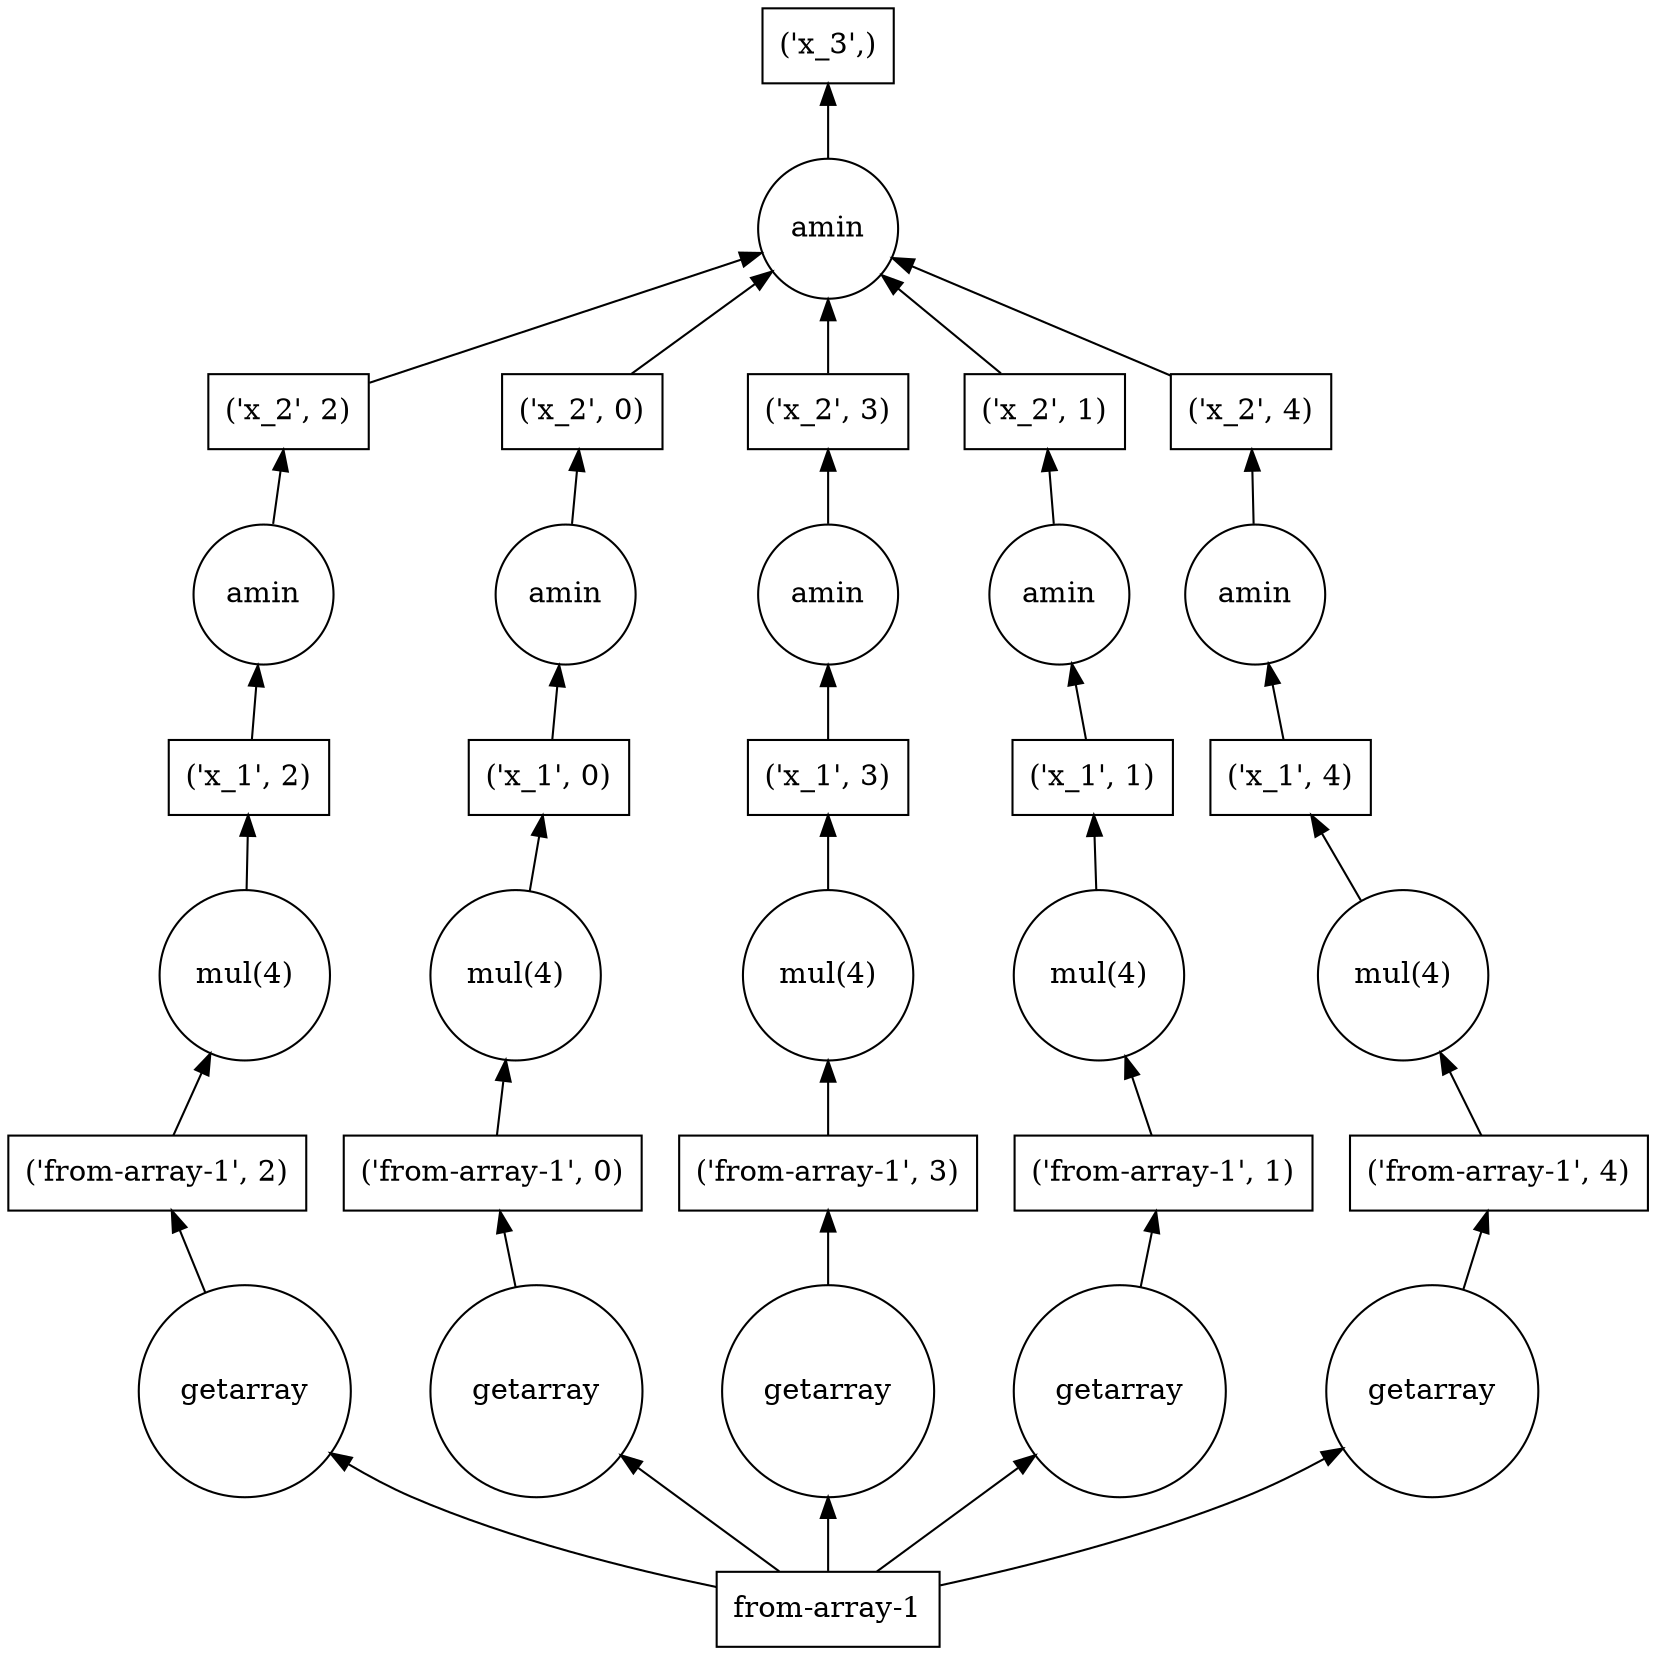 digraph {
	graph [rankdir=BT]
		3642027418071403136 [label="('x_2', 4)" shape=box]
		-2783487032663459068 [label=amin shape=circle]
			-2783487032663459068 -> 3642027418071403136
		3642024170486660411 [label="('x_1', 4)" shape=box]
			3642024170486660411 -> -2783487032663459068
		-3356067981076723646 [label="('from-array-1', 2)" shape=box]
		-236386701773556726 [label=getarray shape=circle]
			-236386701773556726 -> -3356067981076723646
		4648833599932938243 [label="from-array-1" shape=box]
			4648833599932938243 -> -236386701773556726
		4210620418853793477 [label="('x_3',)" shape=box]
		-6104874164462074379 [label=amin shape=circle]
			-6104874164462074379 -> 4210620418853793477
			3642027418071403136 -> -6104874164462074379
		3642027418076815761 [label="('x_2', 3)" shape=box]
			3642027418076815761 -> -6104874164462074379
		3642027418075733236 [label="('x_2', 0)" shape=box]
			3642027418075733236 -> -6104874164462074379
		3642027418077898286 [label="('x_2', 2)" shape=box]
			3642027418077898286 -> -6104874164462074379
		3642027418074650711 [label="('x_2', 1)" shape=box]
			3642027418074650711 -> -6104874164462074379
		3642024170494238086 [label="('x_1', 3)" shape=box]
		3467869426850110958 [label="mul(4)" shape=circle]
			3467869426850110958 -> 3642024170494238086
		-3356067981077806171 [label="('from-array-1', 3)" shape=box]
			-3356067981077806171 -> 3467869426850110958
		-3356067981078888696 [label="('from-array-1', 0)" shape=box]
		7015609779763008108 [label=getarray shape=circle]
			7015609779763008108 -> -3356067981078888696
			4648833599932938243 -> 7015609779763008108
		3642024170492073036 [label="('x_1', 1)" shape=box]
		680843708588133408 [label="mul(4)" shape=circle]
			680843708588133408 -> 3642024170492073036
		-3356067981079971221 [label="('from-array-1', 1)" shape=box]
			-3356067981079971221 -> 680843708588133408
		-6371418027469271343 [label=amin shape=circle]
			-6371418027469271343 -> 3642027418076815761
			3642024170494238086 -> -6371418027469271343
		2082493714464740883 [label=amin shape=circle]
			2082493714464740883 -> 3642027418074650711
			3642024170492073036 -> 2082493714464740883
		-1027268390370179051 [label=getarray shape=circle]
			-1027268390370179051 -> -3356067981077806171
			4648833599932938243 -> -1027268390370179051
		3642024170493155561 [label="('x_1', 2)" shape=box]
		2077004292037062633 [label="mul(4)" shape=circle]
			2077004292037062633 -> 3642024170493155561
			-3356067981076723646 -> 2077004292037062633
		5622143799258066583 [label=getarray shape=circle]
			5622143799258066583 -> -3356067981079971221
			4648833599932938243 -> 5622143799258066583
		-3443641918318714442 [label=amin shape=circle]
			-3443641918318714442 -> 3642027418077898286
			3642024170493155561 -> -3443641918318714442
		3642024170490990511 [label="('x_1', 0)" shape=box]
		-443799873214300117 [label="mul(4)" shape=circle]
			-443799873214300117 -> 3642024170490990511
			-3356067981078888696 -> -443799873214300117
		3176075638005308008 [label=amin shape=circle]
			3176075638005308008 -> 3642027418075733236
			3642024170490990511 -> 3176075638005308008
		-7681048859309103417 [label="mul(4)" shape=circle]
			-7681048859309103417 -> 3642024170486660411
		-3356067981074558596 [label="('from-array-1', 4)" shape=box]
			-3356067981074558596 -> -7681048859309103417
		2243631056271021424 [label=getarray shape=circle]
			2243631056271021424 -> -3356067981074558596
			4648833599932938243 -> 2243631056271021424
}